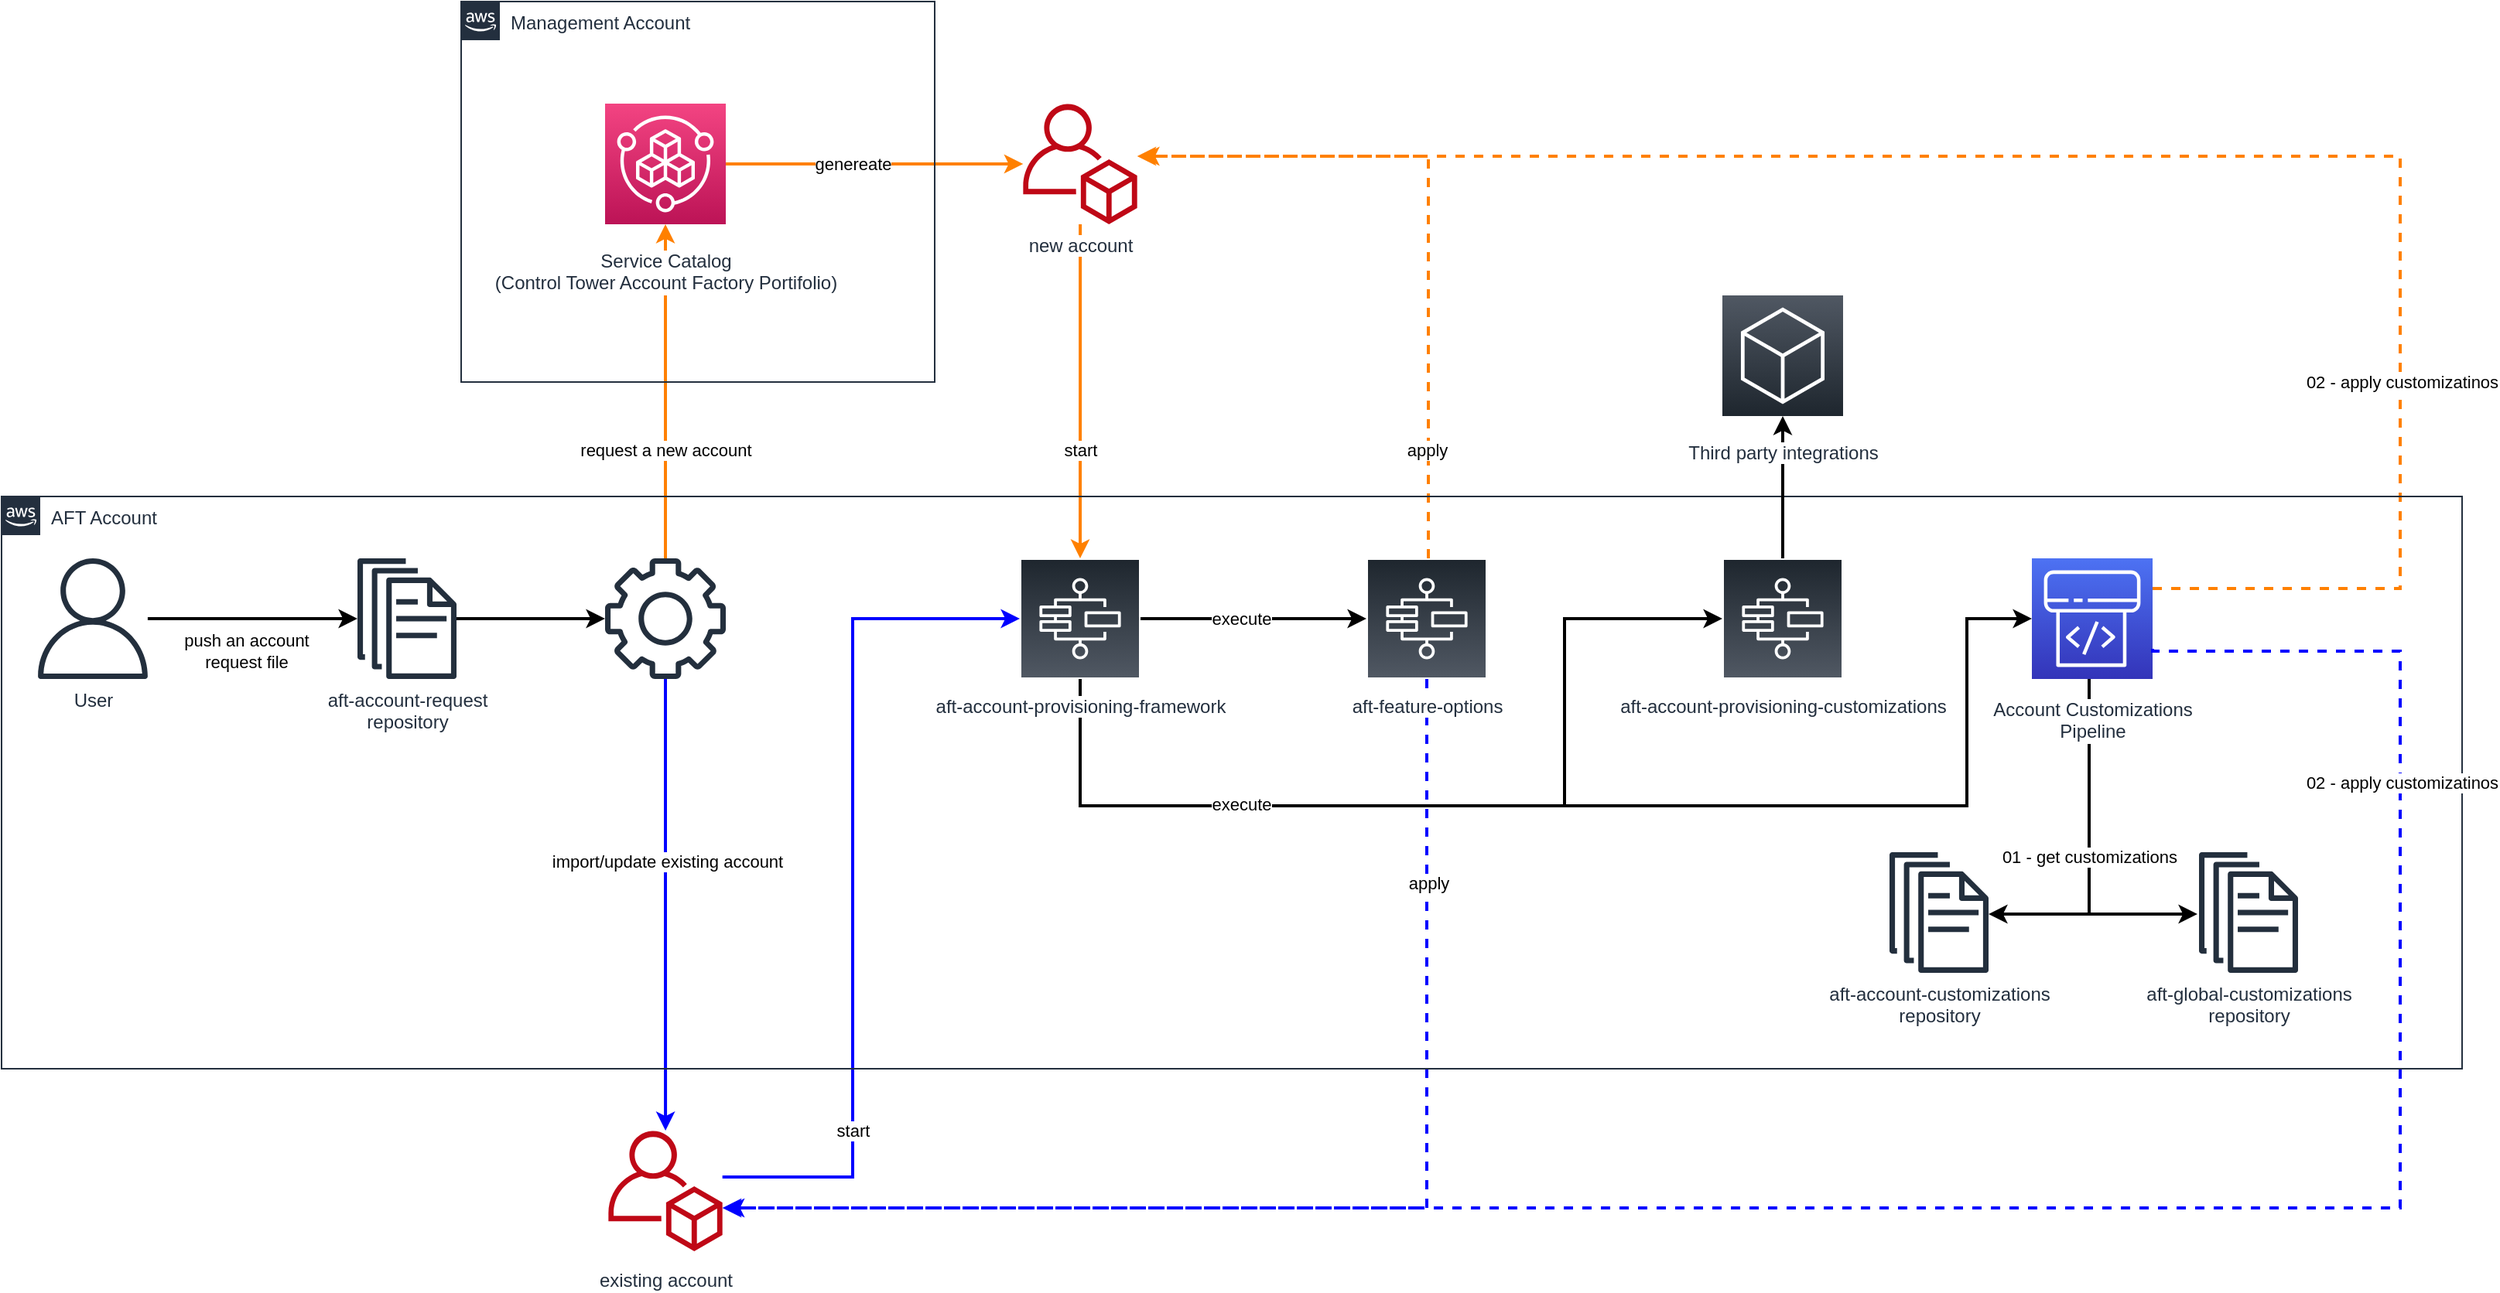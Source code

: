 <mxfile version="20.3.0" type="device"><diagram id="jJohWwPHOMOj27HbqJh-" name="Page-1"><mxGraphModel dx="1426" dy="791" grid="1" gridSize="10" guides="1" tooltips="1" connect="1" arrows="1" fold="1" page="1" pageScale="1" pageWidth="850" pageHeight="1100" math="0" shadow="0"><root><mxCell id="0"/><mxCell id="1" parent="0"/><mxCell id="XijsBfjd8DZtlucQpuvW-6" style="edgeStyle=orthogonalEdgeStyle;rounded=0;orthogonalLoop=1;jettySize=auto;html=1;strokeWidth=2;" parent="1" source="XijsBfjd8DZtlucQpuvW-3" target="XijsBfjd8DZtlucQpuvW-5" edge="1"><mxGeometry relative="1" as="geometry"/></mxCell><mxCell id="XijsBfjd8DZtlucQpuvW-7" value="push an&amp;nbsp;account &lt;br&gt;request file" style="edgeLabel;html=1;align=center;verticalAlign=middle;resizable=0;points=[];" parent="XijsBfjd8DZtlucQpuvW-6" vertex="1" connectable="0"><mxGeometry x="-0.305" y="-3" relative="1" as="geometry"><mxPoint x="16" y="18" as="offset"/></mxGeometry></mxCell><mxCell id="XijsBfjd8DZtlucQpuvW-3" value="User" style="sketch=0;outlineConnect=0;fontColor=#232F3E;gradientColor=none;fillColor=#232F3D;strokeColor=none;dashed=0;verticalLabelPosition=bottom;verticalAlign=top;align=center;html=1;fontSize=12;fontStyle=0;aspect=fixed;pointerEvents=1;shape=mxgraph.aws4.user;" parent="1" vertex="1"><mxGeometry x="20" y="430" width="78" height="78" as="geometry"/></mxCell><mxCell id="XijsBfjd8DZtlucQpuvW-9" style="edgeStyle=orthogonalEdgeStyle;rounded=0;orthogonalLoop=1;jettySize=auto;html=1;strokeWidth=2;" parent="1" source="XijsBfjd8DZtlucQpuvW-5" target="XijsBfjd8DZtlucQpuvW-8" edge="1"><mxGeometry relative="1" as="geometry"/></mxCell><mxCell id="XijsBfjd8DZtlucQpuvW-5" value="aft-account-request&lt;br&gt;repository" style="sketch=0;outlineConnect=0;fontColor=#232F3E;gradientColor=none;fillColor=#232F3D;strokeColor=none;dashed=0;verticalLabelPosition=bottom;verticalAlign=top;align=center;html=1;fontSize=12;fontStyle=0;aspect=fixed;pointerEvents=1;shape=mxgraph.aws4.documents;" parent="1" vertex="1"><mxGeometry x="230" y="430" width="64" height="78" as="geometry"/></mxCell><mxCell id="XijsBfjd8DZtlucQpuvW-11" style="edgeStyle=orthogonalEdgeStyle;rounded=0;orthogonalLoop=1;jettySize=auto;html=1;strokeColor=#FF8000;strokeWidth=2;" parent="1" source="XijsBfjd8DZtlucQpuvW-8" target="XijsBfjd8DZtlucQpuvW-10" edge="1"><mxGeometry relative="1" as="geometry"><mxPoint x="431" y="366.001" as="sourcePoint"/></mxGeometry></mxCell><mxCell id="XijsBfjd8DZtlucQpuvW-13" value="request a new account" style="edgeLabel;html=1;align=center;verticalAlign=middle;resizable=0;points=[];" parent="XijsBfjd8DZtlucQpuvW-11" vertex="1" connectable="0"><mxGeometry x="0.033" y="-2" relative="1" as="geometry"><mxPoint x="-2" y="41" as="offset"/></mxGeometry></mxCell><mxCell id="XijsBfjd8DZtlucQpuvW-12" style="edgeStyle=orthogonalEdgeStyle;rounded=0;orthogonalLoop=1;jettySize=auto;html=1;strokeColor=#0000FF;strokeWidth=2;" parent="1" source="XijsBfjd8DZtlucQpuvW-8" target="XijsBfjd8DZtlucQpuvW-21" edge="1"><mxGeometry relative="1" as="geometry"/></mxCell><mxCell id="XijsBfjd8DZtlucQpuvW-14" value="import/update existing account" style="edgeLabel;html=1;align=center;verticalAlign=middle;resizable=0;points=[];" parent="XijsBfjd8DZtlucQpuvW-12" vertex="1" connectable="0"><mxGeometry x="-0.197" y="1" relative="1" as="geometry"><mxPoint as="offset"/></mxGeometry></mxCell><mxCell id="XijsBfjd8DZtlucQpuvW-8" value="" style="sketch=0;outlineConnect=0;fontColor=#232F3E;gradientColor=none;fillColor=#232F3D;strokeColor=none;dashed=0;verticalLabelPosition=bottom;verticalAlign=top;align=center;html=1;fontSize=12;fontStyle=0;aspect=fixed;pointerEvents=1;shape=mxgraph.aws4.gear;" parent="1" vertex="1"><mxGeometry x="390" y="430" width="78" height="78" as="geometry"/></mxCell><mxCell id="XijsBfjd8DZtlucQpuvW-16" style="edgeStyle=orthogonalEdgeStyle;rounded=0;orthogonalLoop=1;jettySize=auto;html=1;strokeColor=#FF8000;strokeWidth=2;" parent="1" source="XijsBfjd8DZtlucQpuvW-10" target="XijsBfjd8DZtlucQpuvW-15" edge="1"><mxGeometry relative="1" as="geometry"/></mxCell><mxCell id="XijsBfjd8DZtlucQpuvW-17" value="genereate" style="edgeLabel;html=1;align=center;verticalAlign=middle;resizable=0;points=[];" parent="XijsBfjd8DZtlucQpuvW-16" vertex="1" connectable="0"><mxGeometry x="-0.313" y="-1" relative="1" as="geometry"><mxPoint x="16" y="-1" as="offset"/></mxGeometry></mxCell><mxCell id="XijsBfjd8DZtlucQpuvW-18" style="edgeStyle=orthogonalEdgeStyle;rounded=0;orthogonalLoop=1;jettySize=auto;html=1;entryX=0.5;entryY=0;entryDx=0;entryDy=0;entryPerimeter=0;strokeColor=#FF8000;strokeWidth=2;" parent="1" source="XijsBfjd8DZtlucQpuvW-15" target="XijsBfjd8DZtlucQpuvW-4" edge="1"><mxGeometry relative="1" as="geometry"/></mxCell><mxCell id="XijsBfjd8DZtlucQpuvW-20" value="start" style="edgeLabel;html=1;align=center;verticalAlign=middle;resizable=0;points=[];" parent="XijsBfjd8DZtlucQpuvW-18" vertex="1" connectable="0"><mxGeometry x="-0.451" relative="1" as="geometry"><mxPoint y="86" as="offset"/></mxGeometry></mxCell><mxCell id="XijsBfjd8DZtlucQpuvW-15" value="new account" style="sketch=0;outlineConnect=0;fontColor=#232F3E;gradientColor=none;fillColor=#BF0816;strokeColor=none;dashed=0;verticalLabelPosition=bottom;verticalAlign=top;align=center;html=1;fontSize=12;fontStyle=0;aspect=fixed;pointerEvents=1;shape=mxgraph.aws4.organizations_account;labelBackgroundColor=default;" parent="1" vertex="1"><mxGeometry x="660" y="136" width="74" height="78" as="geometry"/></mxCell><mxCell id="XijsBfjd8DZtlucQpuvW-22" style="edgeStyle=orthogonalEdgeStyle;rounded=0;orthogonalLoop=1;jettySize=auto;html=1;entryX=0;entryY=0.5;entryDx=0;entryDy=0;entryPerimeter=0;strokeColor=#0000FF;strokeWidth=2;" parent="1" source="XijsBfjd8DZtlucQpuvW-21" target="XijsBfjd8DZtlucQpuvW-4" edge="1"><mxGeometry relative="1" as="geometry"><Array as="points"><mxPoint x="550" y="830"/><mxPoint x="550" y="469"/></Array></mxGeometry></mxCell><mxCell id="XijsBfjd8DZtlucQpuvW-23" value="start" style="edgeLabel;html=1;align=center;verticalAlign=middle;resizable=0;points=[];" parent="XijsBfjd8DZtlucQpuvW-22" vertex="1" connectable="0"><mxGeometry x="-0.353" y="-3" relative="1" as="geometry"><mxPoint x="-3" y="65" as="offset"/></mxGeometry></mxCell><mxCell id="XijsBfjd8DZtlucQpuvW-37" style="edgeStyle=orthogonalEdgeStyle;rounded=0;orthogonalLoop=1;jettySize=auto;html=1;dashed=1;strokeColor=#FF8000;strokeWidth=2;" parent="1" edge="1"><mxGeometry relative="1" as="geometry"><mxPoint x="922" y="430" as="sourcePoint"/><mxPoint x="736" y="170" as="targetPoint"/><Array as="points"><mxPoint x="922" y="170"/><mxPoint x="736" y="170"/></Array></mxGeometry></mxCell><mxCell id="XijsBfjd8DZtlucQpuvW-41" value="apply" style="edgeLabel;html=1;align=center;verticalAlign=middle;resizable=0;points=[];" parent="XijsBfjd8DZtlucQpuvW-37" vertex="1" connectable="0"><mxGeometry x="-0.345" y="-2" relative="1" as="geometry"><mxPoint x="-3" y="76" as="offset"/></mxGeometry></mxCell><mxCell id="XijsBfjd8DZtlucQpuvW-38" style="edgeStyle=orthogonalEdgeStyle;rounded=0;orthogonalLoop=1;jettySize=auto;html=1;dashed=1;strokeColor=#0000FF;strokeWidth=2;" parent="1" edge="1"><mxGeometry relative="1" as="geometry"><mxPoint x="921" y="508" as="sourcePoint"/><mxPoint x="467.834" y="850" as="targetPoint"/><Array as="points"><mxPoint x="921" y="850"/></Array></mxGeometry></mxCell><mxCell id="XijsBfjd8DZtlucQpuvW-42" value="apply" style="edgeLabel;html=1;align=center;verticalAlign=middle;resizable=0;points=[];" parent="XijsBfjd8DZtlucQpuvW-38" vertex="1" connectable="0"><mxGeometry x="0.042" relative="1" as="geometry"><mxPoint x="73" y="-210" as="offset"/></mxGeometry></mxCell><mxCell id="XijsBfjd8DZtlucQpuvW-39" style="edgeStyle=orthogonalEdgeStyle;rounded=0;orthogonalLoop=1;jettySize=auto;html=1;dashed=1;strokeColor=#FF8000;strokeWidth=2;exitX=1;exitY=0.25;exitDx=0;exitDy=0;exitPerimeter=0;" parent="1" source="XijsBfjd8DZtlucQpuvW-31" target="XijsBfjd8DZtlucQpuvW-15" edge="1"><mxGeometry relative="1" as="geometry"><mxPoint x="1349" y="590" as="sourcePoint"/><mxPoint x="740" y="200" as="targetPoint"/><Array as="points"><mxPoint x="1550" y="449"/><mxPoint x="1550" y="170"/></Array></mxGeometry></mxCell><mxCell id="XijsBfjd8DZtlucQpuvW-40" value="02 - apply customizatinos" style="edgeLabel;html=1;align=center;verticalAlign=middle;resizable=0;points=[];" parent="XijsBfjd8DZtlucQpuvW-39" vertex="1" connectable="0"><mxGeometry x="-0.426" y="-1" relative="1" as="geometry"><mxPoint y="67" as="offset"/></mxGeometry></mxCell><mxCell id="XijsBfjd8DZtlucQpuvW-21" value="existing account" style="sketch=0;outlineConnect=0;fontColor=#232F3E;gradientColor=none;fillColor=#BF0816;strokeColor=none;dashed=0;verticalLabelPosition=bottom;verticalAlign=top;align=center;html=1;fontSize=12;fontStyle=0;aspect=fixed;pointerEvents=1;shape=mxgraph.aws4.organizations_account;labelBackgroundColor=default;spacingTop=5;" parent="1" vertex="1"><mxGeometry x="392" y="800" width="74" height="78" as="geometry"/></mxCell><mxCell id="XijsBfjd8DZtlucQpuvW-45" value="Management Account" style="points=[[0,0],[0.25,0],[0.5,0],[0.75,0],[1,0],[1,0.25],[1,0.5],[1,0.75],[1,1],[0.75,1],[0.5,1],[0.25,1],[0,1],[0,0.75],[0,0.5],[0,0.25]];outlineConnect=0;gradientColor=none;html=1;whiteSpace=wrap;fontSize=12;fontStyle=0;container=1;pointerEvents=0;collapsible=0;recursiveResize=0;shape=mxgraph.aws4.group;grIcon=mxgraph.aws4.group_aws_cloud_alt;strokeColor=#232F3E;fillColor=none;verticalAlign=top;align=left;spacingLeft=30;fontColor=#232F3E;dashed=0;labelBackgroundColor=default;" parent="1" vertex="1"><mxGeometry x="297" y="70" width="306" height="246" as="geometry"/></mxCell><mxCell id="XijsBfjd8DZtlucQpuvW-10" value="Service Catalog&lt;br&gt;(Control Tower Account Factory Portifolio)" style="sketch=0;points=[[0,0,0],[0.25,0,0],[0.5,0,0],[0.75,0,0],[1,0,0],[0,1,0],[0.25,1,0],[0.5,1,0],[0.75,1,0],[1,1,0],[0,0.25,0],[0,0.5,0],[0,0.75,0],[1,0.25,0],[1,0.5,0],[1,0.75,0]];points=[[0,0,0],[0.25,0,0],[0.5,0,0],[0.75,0,0],[1,0,0],[0,1,0],[0.25,1,0],[0.5,1,0],[0.75,1,0],[1,1,0],[0,0.25,0],[0,0.5,0],[0,0.75,0],[1,0.25,0],[1,0.5,0],[1,0.75,0]];outlineConnect=0;fontColor=#232F3E;gradientColor=#F34482;gradientDirection=north;fillColor=#BC1356;strokeColor=#ffffff;dashed=0;verticalLabelPosition=bottom;verticalAlign=top;align=center;html=1;fontSize=12;fontStyle=0;aspect=fixed;shape=mxgraph.aws4.resourceIcon;resIcon=mxgraph.aws4.service_catalog;labelBackgroundColor=default;spacingTop=10;" parent="XijsBfjd8DZtlucQpuvW-45" vertex="1"><mxGeometry x="93" y="66" width="78" height="78" as="geometry"/></mxCell><mxCell id="XijsBfjd8DZtlucQpuvW-46" value="AFT Account" style="points=[[0,0],[0.25,0],[0.5,0],[0.75,0],[1,0],[1,0.25],[1,0.5],[1,0.75],[1,1],[0.75,1],[0.5,1],[0.25,1],[0,1],[0,0.75],[0,0.5],[0,0.25]];outlineConnect=0;gradientColor=none;html=1;whiteSpace=wrap;fontSize=12;fontStyle=0;container=1;pointerEvents=0;collapsible=0;recursiveResize=0;shape=mxgraph.aws4.group;grIcon=mxgraph.aws4.group_aws_cloud_alt;strokeColor=#232F3E;fillColor=none;verticalAlign=top;align=left;spacingLeft=30;fontColor=#232F3E;dashed=0;labelBackgroundColor=default;" parent="1" vertex="1"><mxGeometry y="390" width="1590" height="370" as="geometry"/></mxCell><mxCell id="XijsBfjd8DZtlucQpuvW-29" value="aft-feature-options" style="sketch=0;outlineConnect=0;fontColor=#232F3E;gradientColor=#505863;strokeColor=#ffffff;fillColor=#1E262E;dashed=0;verticalLabelPosition=bottom;verticalAlign=top;align=center;html=1;fontSize=12;fontStyle=0;spacing=0;shape=mxgraph.aws4.productIcon;prIcon=mxgraph.aws4.step_functions;fontFamily=Helvetica;spacingTop=6;labelPosition=center;labelBackgroundColor=default;" parent="XijsBfjd8DZtlucQpuvW-46" vertex="1"><mxGeometry x="882" y="40" width="78" height="78" as="geometry"/></mxCell><mxCell id="XijsBfjd8DZtlucQpuvW-32" style="edgeStyle=orthogonalEdgeStyle;rounded=0;orthogonalLoop=1;jettySize=auto;html=1;entryX=0;entryY=0.5;entryDx=0;entryDy=0;entryPerimeter=0;strokeWidth=2;" parent="XijsBfjd8DZtlucQpuvW-46" source="XijsBfjd8DZtlucQpuvW-4" target="XijsBfjd8DZtlucQpuvW-29" edge="1"><mxGeometry relative="1" as="geometry"/></mxCell><mxCell id="XijsBfjd8DZtlucQpuvW-33" value="execute" style="edgeLabel;html=1;align=center;verticalAlign=middle;resizable=0;points=[];" parent="XijsBfjd8DZtlucQpuvW-32" vertex="1" connectable="0"><mxGeometry x="-0.208" relative="1" as="geometry"><mxPoint x="7" as="offset"/></mxGeometry></mxCell><mxCell id="XijsBfjd8DZtlucQpuvW-34" style="edgeStyle=orthogonalEdgeStyle;rounded=0;orthogonalLoop=1;jettySize=auto;html=1;strokeWidth=2;" parent="XijsBfjd8DZtlucQpuvW-46" source="XijsBfjd8DZtlucQpuvW-4" target="XijsBfjd8DZtlucQpuvW-30" edge="1"><mxGeometry relative="1" as="geometry"><Array as="points"><mxPoint x="697" y="200"/><mxPoint x="1010" y="200"/><mxPoint x="1010" y="79"/></Array></mxGeometry></mxCell><mxCell id="XijsBfjd8DZtlucQpuvW-36" style="edgeStyle=orthogonalEdgeStyle;rounded=0;orthogonalLoop=1;jettySize=auto;html=1;strokeWidth=2;" parent="XijsBfjd8DZtlucQpuvW-46" source="XijsBfjd8DZtlucQpuvW-4" target="XijsBfjd8DZtlucQpuvW-31" edge="1"><mxGeometry relative="1" as="geometry"><Array as="points"><mxPoint x="697" y="200"/><mxPoint x="1270" y="200"/><mxPoint x="1270" y="79"/></Array></mxGeometry></mxCell><mxCell id="XijsBfjd8DZtlucQpuvW-49" value="execute" style="edgeLabel;html=1;align=center;verticalAlign=middle;resizable=0;points=[];" parent="XijsBfjd8DZtlucQpuvW-36" vertex="1" connectable="0"><mxGeometry x="-0.507" y="1" relative="1" as="geometry"><mxPoint x="-16" as="offset"/></mxGeometry></mxCell><mxCell id="XijsBfjd8DZtlucQpuvW-24" value="aft-account-customizations&lt;br&gt;repository" style="sketch=0;outlineConnect=0;fontColor=#232F3E;gradientColor=none;fillColor=#232F3D;strokeColor=none;dashed=0;verticalLabelPosition=bottom;verticalAlign=top;align=center;html=1;fontSize=12;fontStyle=0;aspect=fixed;pointerEvents=1;shape=mxgraph.aws4.documents;" parent="XijsBfjd8DZtlucQpuvW-46" vertex="1"><mxGeometry x="1220" y="230" width="64" height="78" as="geometry"/></mxCell><mxCell id="XijsBfjd8DZtlucQpuvW-25" value="aft-global-customizations&lt;br&gt;repository" style="sketch=0;outlineConnect=0;fontColor=#232F3E;gradientColor=none;fillColor=#232F3D;strokeColor=none;dashed=0;verticalLabelPosition=bottom;verticalAlign=top;align=center;html=1;fontSize=12;fontStyle=0;aspect=fixed;pointerEvents=1;shape=mxgraph.aws4.documents;" parent="XijsBfjd8DZtlucQpuvW-46" vertex="1"><mxGeometry x="1420" y="230" width="64" height="78" as="geometry"/></mxCell><mxCell id="XijsBfjd8DZtlucQpuvW-26" style="edgeStyle=orthogonalEdgeStyle;rounded=0;orthogonalLoop=1;jettySize=auto;html=1;strokeWidth=2;" parent="XijsBfjd8DZtlucQpuvW-46" source="XijsBfjd8DZtlucQpuvW-31" target="XijsBfjd8DZtlucQpuvW-24" edge="1"><mxGeometry relative="1" as="geometry"><mxPoint x="697" y="330" as="sourcePoint"/><Array as="points"><mxPoint x="1349" y="270"/></Array></mxGeometry></mxCell><mxCell id="XijsBfjd8DZtlucQpuvW-27" style="edgeStyle=orthogonalEdgeStyle;rounded=0;orthogonalLoop=1;jettySize=auto;html=1;strokeWidth=2;" parent="XijsBfjd8DZtlucQpuvW-46" edge="1"><mxGeometry relative="1" as="geometry"><mxPoint x="1349" y="118" as="sourcePoint"/><mxPoint x="1419" y="270" as="targetPoint"/><Array as="points"><mxPoint x="1349" y="270"/></Array></mxGeometry></mxCell><mxCell id="XijsBfjd8DZtlucQpuvW-28" value="01 - get customizations" style="edgeLabel;html=1;align=center;verticalAlign=middle;resizable=0;points=[];" parent="XijsBfjd8DZtlucQpuvW-27" vertex="1" connectable="0"><mxGeometry x="-0.48" relative="1" as="geometry"><mxPoint y="57" as="offset"/></mxGeometry></mxCell><mxCell id="XijsBfjd8DZtlucQpuvW-31" value="Account Customizations&lt;br&gt;Pipeline" style="sketch=0;points=[[0,0,0],[0.25,0,0],[0.5,0,0],[0.75,0,0],[1,0,0],[0,1,0],[0.25,1,0],[0.5,1,0],[0.75,1,0],[1,1,0],[0,0.25,0],[0,0.5,0],[0,0.75,0],[1,0.25,0],[1,0.5,0],[1,0.75,0]];outlineConnect=0;fontColor=#232F3E;gradientColor=#4D72F3;gradientDirection=north;fillColor=#3334B9;strokeColor=#ffffff;dashed=0;verticalLabelPosition=bottom;verticalAlign=top;align=center;html=1;fontSize=12;fontStyle=0;aspect=fixed;shape=mxgraph.aws4.resourceIcon;resIcon=mxgraph.aws4.codepipeline;labelBackgroundColor=default;spacingTop=6;" parent="XijsBfjd8DZtlucQpuvW-46" vertex="1"><mxGeometry x="1312" y="40" width="78" height="78" as="geometry"/></mxCell><mxCell id="XijsBfjd8DZtlucQpuvW-4" value="aft-account-provisioning-framework" style="sketch=0;outlineConnect=0;fontColor=#232F3E;gradientColor=#505863;strokeColor=#ffffff;fillColor=#1E262E;dashed=0;verticalLabelPosition=bottom;verticalAlign=top;align=center;html=1;fontSize=12;fontStyle=0;spacing=0;shape=mxgraph.aws4.productIcon;prIcon=mxgraph.aws4.step_functions;fontFamily=Helvetica;spacingTop=6;labelPosition=center;labelBackgroundColor=default;" parent="XijsBfjd8DZtlucQpuvW-46" vertex="1"><mxGeometry x="658" y="40" width="78" height="78" as="geometry"/></mxCell><mxCell id="XijsBfjd8DZtlucQpuvW-30" value="&lt;span style=&quot;&quot;&gt;&#9;&lt;/span&gt;aft-account-provisioning-customizations" style="sketch=0;outlineConnect=0;fontColor=#232F3E;gradientColor=#505863;strokeColor=#ffffff;fillColor=#1E262E;dashed=0;verticalLabelPosition=bottom;verticalAlign=top;align=center;html=1;fontSize=12;fontStyle=0;spacing=0;shape=mxgraph.aws4.productIcon;prIcon=mxgraph.aws4.step_functions;fontFamily=Helvetica;spacingTop=6;labelPosition=center;labelBackgroundColor=default;" parent="XijsBfjd8DZtlucQpuvW-46" vertex="1"><mxGeometry x="1112" y="40" width="78" height="78" as="geometry"/></mxCell><mxCell id="XijsBfjd8DZtlucQpuvW-51" style="edgeStyle=orthogonalEdgeStyle;rounded=0;orthogonalLoop=1;jettySize=auto;html=1;strokeColor=#000000;strokeWidth=2;" parent="1" source="XijsBfjd8DZtlucQpuvW-30" target="XijsBfjd8DZtlucQpuvW-50" edge="1"><mxGeometry relative="1" as="geometry"/></mxCell><mxCell id="XijsBfjd8DZtlucQpuvW-50" value="Third party integrations" style="sketch=0;points=[[0,0,0],[0.25,0,0],[0.5,0,0],[0.75,0,0],[1,0,0],[0,1,0],[0.25,1,0],[0.5,1,0],[0.75,1,0],[1,1,0],[0,0.25,0],[0,0.5,0],[0,0.75,0],[1,0.25,0],[1,0.5,0],[1,0.75,0]];gradientDirection=north;outlineConnect=0;fontColor=#232F3E;gradientColor=#505863;fillColor=#1E262E;strokeColor=#ffffff;dashed=0;verticalLabelPosition=bottom;verticalAlign=top;align=center;html=1;fontSize=12;fontStyle=0;aspect=fixed;shape=mxgraph.aws4.resourceIcon;resIcon=mxgraph.aws4.general;labelBackgroundColor=default;spacingTop=10;" parent="1" vertex="1"><mxGeometry x="1112" y="260" width="78" height="78" as="geometry"/></mxCell><mxCell id="XijsBfjd8DZtlucQpuvW-43" style="edgeStyle=orthogonalEdgeStyle;rounded=0;orthogonalLoop=1;jettySize=auto;html=1;dashed=1;strokeColor=#0000FF;strokeWidth=2;exitX=1;exitY=0.75;exitDx=0;exitDy=0;exitPerimeter=0;" parent="1" source="XijsBfjd8DZtlucQpuvW-31" target="XijsBfjd8DZtlucQpuvW-21" edge="1"><mxGeometry relative="1" as="geometry"><Array as="points"><mxPoint x="1390" y="490"/><mxPoint x="1550" y="490"/><mxPoint x="1550" y="850"/></Array></mxGeometry></mxCell><mxCell id="XijsBfjd8DZtlucQpuvW-44" value="02 - apply customizatinos" style="edgeLabel;html=1;align=center;verticalAlign=middle;resizable=0;points=[];labelBackgroundColor=default;" parent="XijsBfjd8DZtlucQpuvW-43" vertex="1" connectable="0"><mxGeometry x="0.476" y="1" relative="1" as="geometry"><mxPoint x="664" y="-276" as="offset"/></mxGeometry></mxCell></root></mxGraphModel></diagram></mxfile>